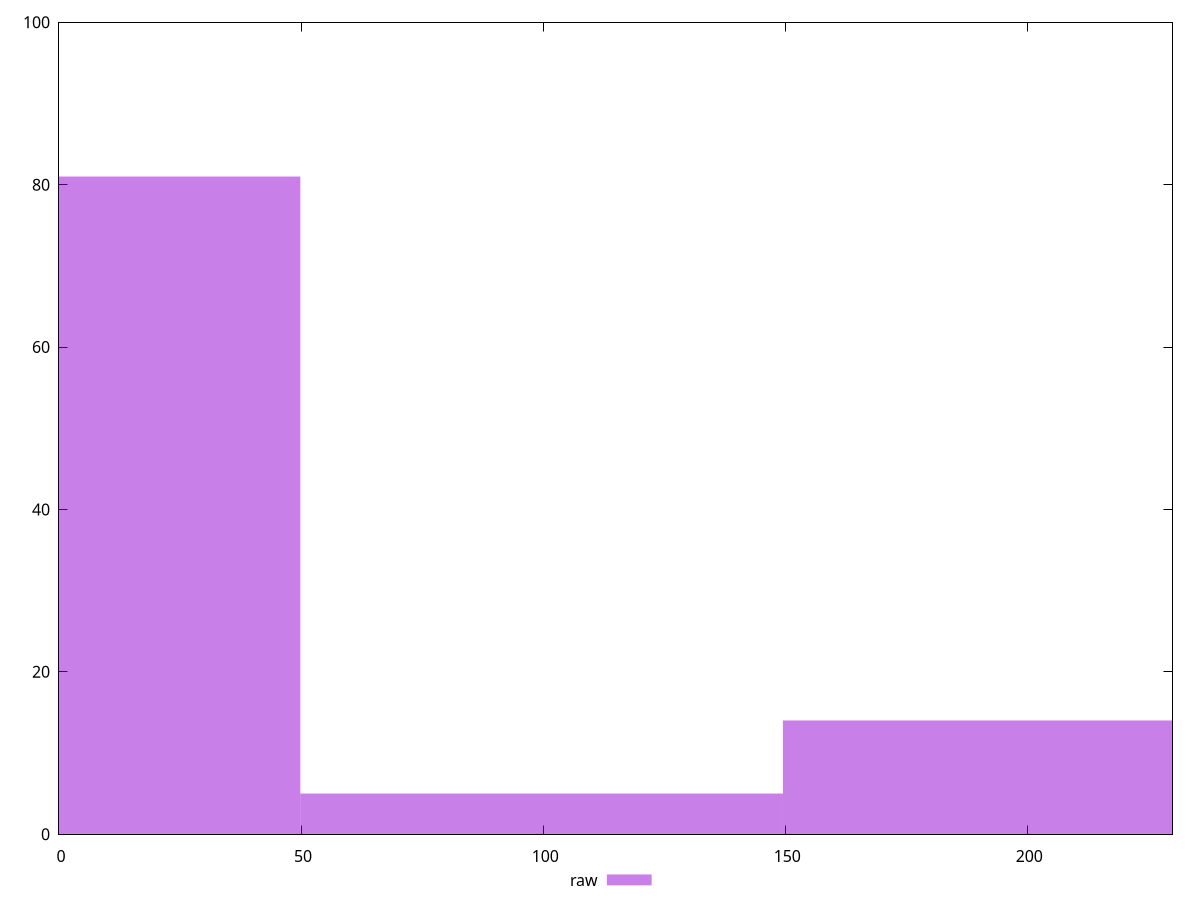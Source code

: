 reset

$raw <<EOF
0 81
199.37371822175896 14
99.68685911087948 5
EOF

set key outside below
set boxwidth 99.68685911087948
set xrange [0:230]
set yrange [0:100]
set trange [0:100]
set style fill transparent solid 0.5 noborder
set terminal svg size 640, 490 enhanced background rgb 'white'
set output "reprap/unminified-javascript/samples/pages+cached+noexternal+nomedia+nocss+nojs/raw/histogram.svg"

plot $raw title "raw" with boxes

reset
